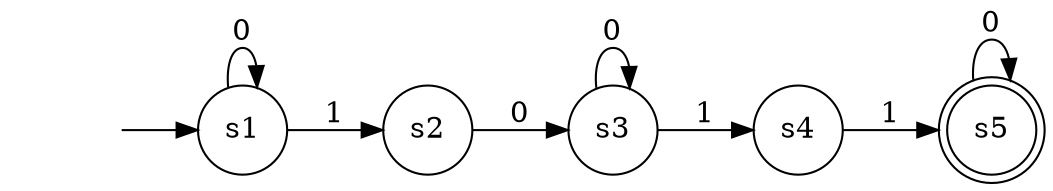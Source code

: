 digraph finite_state_machine {
	rankdir=LR;
	size="8,5"
	node [shape = none]; "";       
	node [shape = doublecircle];  s5;
	node [shape = circle];s1 s2 s3 s4;
	"" -> s1;
	s1 -> s1 [label = "0"];
	s1 -> s2 [label = "1"];	
	s2 -> s3 [label = "0"];	
	s3 -> s3 [label = "0"];
	s3 -> s4 [label = "1"];
	s4 -> s5 [label = "1"];	
	s5 -> s5 [label = "0"];	
}
